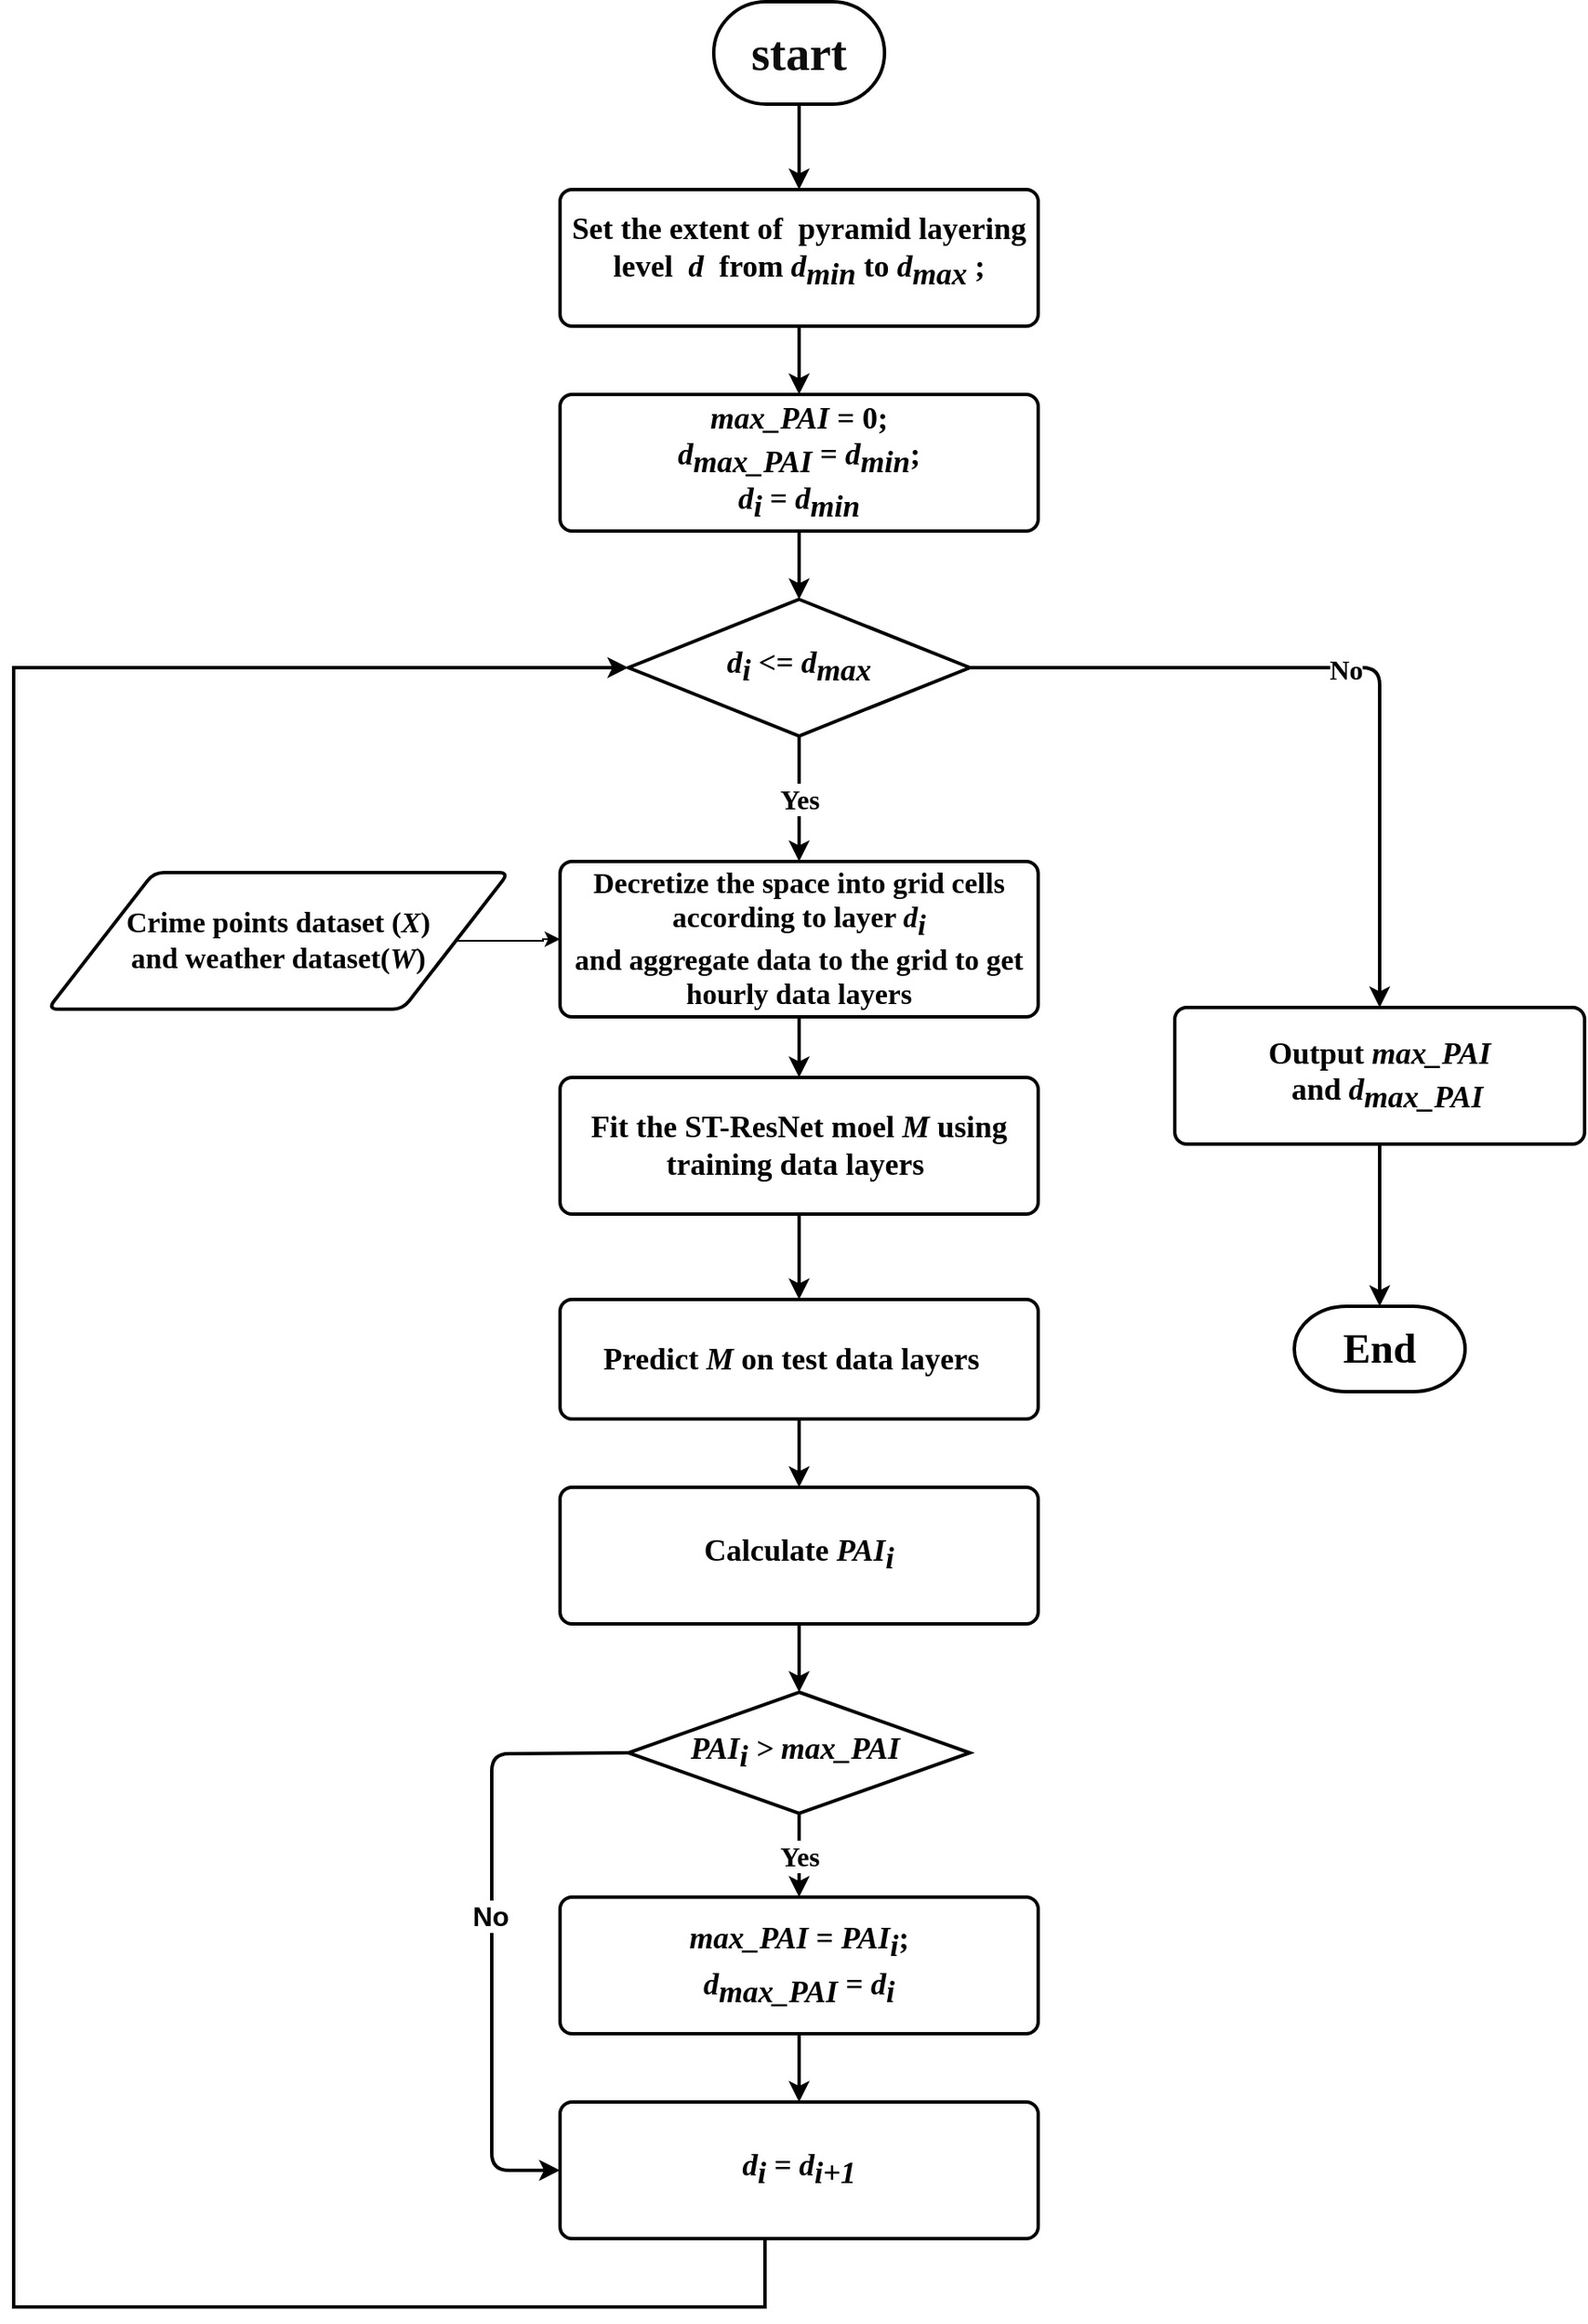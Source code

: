 <mxfile version="14.5.8" type="github">
  <diagram id="C5RBs43oDa-KdzZeNtuy" name="Page-1">
    <mxGraphModel dx="2249" dy="762" grid="1" gridSize="10" guides="1" tooltips="1" connect="1" arrows="1" fold="1" page="1" pageScale="1" pageWidth="827" pageHeight="1169" background="none" math="0" shadow="0">
      <root>
        <mxCell id="WIyWlLk6GJQsqaUBKTNV-0" />
        <mxCell id="WIyWlLk6GJQsqaUBKTNV-1" parent="WIyWlLk6GJQsqaUBKTNV-0" />
        <mxCell id="hjN7Fwfowrnle01kFaeb-0" value="start" style="strokeWidth=2;html=1;shape=mxgraph.flowchart.terminator;whiteSpace=wrap;fontSize=28;labelBackgroundColor=none;fontColor=#0D0D0D;fontFamily=Times New Roman;fontStyle=1" parent="WIyWlLk6GJQsqaUBKTNV-1" vertex="1">
          <mxGeometry x="210" y="90" width="100" height="60" as="geometry" />
        </mxCell>
        <mxCell id="hjN7Fwfowrnle01kFaeb-1" value="&lt;font style=&quot;font-size: 18px;&quot;&gt;&lt;br style=&quot;font-size: 18px;&quot;&gt;&lt;div style=&quot;font-size: 18px;&quot;&gt;&lt;span style=&quot;font-size: 18px;&quot;&gt;Set the extent of&amp;nbsp; pyramid layering level&amp;nbsp;&amp;nbsp;&lt;/span&gt;&lt;i style=&quot;font-size: 18px;&quot;&gt;d&amp;nbsp; &lt;/i&gt;&lt;span style=&quot;font-size: 18px;&quot;&gt;from &lt;i style=&quot;font-size: 18px;&quot;&gt;d&lt;sub style=&quot;font-size: 18px;&quot;&gt;min&lt;/sub&gt;&lt;/i&gt; to &lt;i style=&quot;font-size: 18px;&quot;&gt;d&lt;/i&gt;&lt;span style=&quot;font-style: italic; font-size: 18px;&quot;&gt;&lt;sub style=&quot;font-size: 18px;&quot;&gt;max&lt;/sub&gt;&amp;nbsp;&lt;/span&gt;;&lt;/span&gt;&lt;/div&gt;&lt;sup style=&quot;font-size: 18px;&quot;&gt;&lt;br style=&quot;font-size: 18px;&quot;&gt;&lt;/sup&gt;&lt;/font&gt;" style="rounded=1;whiteSpace=wrap;html=1;absoluteArcSize=1;arcSize=14;strokeWidth=2;fontFamily=Times New Roman;fontSize=18;align=center;fontStyle=1" parent="WIyWlLk6GJQsqaUBKTNV-1" vertex="1">
          <mxGeometry x="120" y="200" width="280" height="80" as="geometry" />
        </mxCell>
        <mxCell id="hjN7Fwfowrnle01kFaeb-10" style="edgeStyle=orthogonalEdgeStyle;rounded=0;orthogonalLoop=1;jettySize=auto;html=1;exitX=1;exitY=0.5;exitDx=0;exitDy=0;entryX=0;entryY=0.5;entryDx=0;entryDy=0;fontSize=16;fontFamily=Times New Roman;fontStyle=1" parent="WIyWlLk6GJQsqaUBKTNV-1" source="hjN7Fwfowrnle01kFaeb-2" target="hjN7Fwfowrnle01kFaeb-4" edge="1">
          <mxGeometry relative="1" as="geometry" />
        </mxCell>
        <mxCell id="hjN7Fwfowrnle01kFaeb-2" value="Crime points dataset (&lt;i style=&quot;font-size: 17px;&quot;&gt;X&lt;/i&gt;)&lt;br style=&quot;font-size: 17px;&quot;&gt;and weather dataset(&lt;i style=&quot;font-size: 17px;&quot;&gt;W&lt;/i&gt;)" style="shape=parallelogram;html=1;strokeWidth=2;perimeter=parallelogramPerimeter;whiteSpace=wrap;rounded=1;arcSize=12;size=0.23;fontSize=17;fontFamily=Times New Roman;fontStyle=1" parent="WIyWlLk6GJQsqaUBKTNV-1" vertex="1">
          <mxGeometry x="-180" y="600" width="270" height="80" as="geometry" />
        </mxCell>
        <mxCell id="hjN7Fwfowrnle01kFaeb-3" value="&lt;i style=&quot;font-size: 18px;&quot;&gt;max_PAI&lt;/i&gt;&lt;span style=&quot;font-size: 18px;&quot;&gt;&lt;i style=&quot;font-size: 18px;&quot;&gt;&amp;nbsp;&lt;/i&gt;= 0;&lt;/span&gt;&lt;br style=&quot;font-size: 18px;&quot;&gt;&lt;span style=&quot;font-size: 18px;&quot;&gt;&lt;div style=&quot;font-size: 18px;&quot;&gt;&lt;i style=&quot;font-size: 18px;&quot;&gt;d&lt;/i&gt;&lt;i style=&quot;font-size: 18px;&quot;&gt;&lt;sub style=&quot;font-size: 18px;&quot;&gt;max_PAI&amp;nbsp;&lt;/sub&gt;&lt;/i&gt;=&amp;nbsp;&lt;i style=&quot;font-size: 18px;&quot;&gt;d&lt;sub style=&quot;font-size: 18px;&quot;&gt;min&lt;/sub&gt;&lt;/i&gt;;&lt;/div&gt;&lt;div style=&quot;font-size: 18px;&quot;&gt;&lt;i style=&quot;font-size: 18px;&quot;&gt;d&lt;sub style=&quot;font-size: 18px;&quot;&gt;i&lt;/sub&gt; &lt;/i&gt;= &lt;i style=&quot;font-size: 18px;&quot;&gt;d&lt;sub style=&quot;font-size: 18px;&quot;&gt;min&lt;/sub&gt;&lt;/i&gt;&lt;/div&gt;&lt;/span&gt;" style="rounded=1;whiteSpace=wrap;html=1;absoluteArcSize=1;arcSize=14;strokeWidth=2;fontSize=18;fontFamily=Times New Roman;align=center;fontStyle=1" parent="WIyWlLk6GJQsqaUBKTNV-1" vertex="1">
          <mxGeometry x="120" y="320" width="280" height="80" as="geometry" />
        </mxCell>
        <mxCell id="hjN7Fwfowrnle01kFaeb-4" value="Decretize the space into grid cells according to layer &lt;i style=&quot;font-size: 17px;&quot;&gt;d&lt;sub style=&quot;font-size: 17px;&quot;&gt;i&lt;/sub&gt;&lt;/i&gt;&lt;br style=&quot;font-size: 17px;&quot;&gt;and aggregate data to the grid to get hourly data layers" style="rounded=1;whiteSpace=wrap;html=1;absoluteArcSize=1;arcSize=14;strokeWidth=2;fontSize=17;fontFamily=Times New Roman;fontStyle=1" parent="WIyWlLk6GJQsqaUBKTNV-1" vertex="1">
          <mxGeometry x="120" y="593.5" width="280" height="91" as="geometry" />
        </mxCell>
        <mxCell id="hjN7Fwfowrnle01kFaeb-5" value="Fit the ST-ResNet moel &lt;i style=&quot;font-size: 18px;&quot;&gt;M&lt;/i&gt; using training data layers&amp;nbsp;" style="rounded=1;whiteSpace=wrap;html=1;absoluteArcSize=1;arcSize=14;strokeWidth=2;fontSize=18;fontFamily=Times New Roman;fontStyle=1" parent="WIyWlLk6GJQsqaUBKTNV-1" vertex="1">
          <mxGeometry x="120" y="720" width="280" height="80" as="geometry" />
        </mxCell>
        <mxCell id="hjN7Fwfowrnle01kFaeb-6" value="Predict &lt;i style=&quot;font-size: 18px;&quot;&gt;M&lt;/i&gt; on test data layers&amp;nbsp;&amp;nbsp;" style="rounded=1;whiteSpace=wrap;html=1;absoluteArcSize=1;arcSize=14;strokeWidth=2;fontSize=18;fontFamily=Times New Roman;fontStyle=1" parent="WIyWlLk6GJQsqaUBKTNV-1" vertex="1">
          <mxGeometry x="120" y="850" width="280" height="70" as="geometry" />
        </mxCell>
        <mxCell id="hjN7Fwfowrnle01kFaeb-7" value="Calculate&amp;nbsp;&lt;span style=&quot;font-size: 18px;&quot;&gt;&lt;i style=&quot;font-size: 18px;&quot;&gt;PAI&lt;sub style=&quot;font-size: 18px;&quot;&gt;i&lt;/sub&gt;&lt;/i&gt;&lt;/span&gt;" style="rounded=1;whiteSpace=wrap;html=1;absoluteArcSize=1;arcSize=14;strokeWidth=2;fontSize=18;fontFamily=Times New Roman;fontStyle=1" parent="WIyWlLk6GJQsqaUBKTNV-1" vertex="1">
          <mxGeometry x="120" y="960" width="280" height="80" as="geometry" />
        </mxCell>
        <mxCell id="hjN7Fwfowrnle01kFaeb-11" value="" style="endArrow=classic;html=1;fontSize=16;exitX=0.5;exitY=1;exitDx=0;exitDy=0;exitPerimeter=0;entryX=0.5;entryY=0;entryDx=0;entryDy=0;fontFamily=Times New Roman;fontStyle=1;strokeWidth=2;" parent="WIyWlLk6GJQsqaUBKTNV-1" source="hjN7Fwfowrnle01kFaeb-0" target="hjN7Fwfowrnle01kFaeb-1" edge="1">
          <mxGeometry width="50" height="50" relative="1" as="geometry">
            <mxPoint x="160" y="420" as="sourcePoint" />
            <mxPoint x="210" y="370" as="targetPoint" />
          </mxGeometry>
        </mxCell>
        <mxCell id="hjN7Fwfowrnle01kFaeb-12" value="" style="endArrow=classic;html=1;fontSize=16;exitX=0.5;exitY=1;exitDx=0;exitDy=0;entryX=0.5;entryY=0;entryDx=0;entryDy=0;fontFamily=Times New Roman;fontStyle=1;strokeWidth=2;" parent="WIyWlLk6GJQsqaUBKTNV-1" source="hjN7Fwfowrnle01kFaeb-1" target="hjN7Fwfowrnle01kFaeb-3" edge="1">
          <mxGeometry width="50" height="50" relative="1" as="geometry">
            <mxPoint x="160" y="420" as="sourcePoint" />
            <mxPoint x="210" y="370" as="targetPoint" />
          </mxGeometry>
        </mxCell>
        <mxCell id="hjN7Fwfowrnle01kFaeb-13" value="" style="endArrow=classic;html=1;fontSize=16;exitX=0.5;exitY=1;exitDx=0;exitDy=0;fontFamily=Times New Roman;fontStyle=1;strokeWidth=2;" parent="WIyWlLk6GJQsqaUBKTNV-1" source="hjN7Fwfowrnle01kFaeb-3" target="YA9H4fB15c2VrXf1QAoc-0" edge="1">
          <mxGeometry width="50" height="50" relative="1" as="geometry">
            <mxPoint x="160" y="500" as="sourcePoint" />
            <mxPoint x="410" y="430" as="targetPoint" />
          </mxGeometry>
        </mxCell>
        <mxCell id="hjN7Fwfowrnle01kFaeb-14" value="" style="endArrow=classic;html=1;fontSize=16;entryX=0.5;entryY=0;entryDx=0;entryDy=0;exitX=0.5;exitY=1;exitDx=0;exitDy=0;fontFamily=Times New Roman;fontStyle=1;strokeWidth=2;" parent="WIyWlLk6GJQsqaUBKTNV-1" source="hjN7Fwfowrnle01kFaeb-4" target="hjN7Fwfowrnle01kFaeb-5" edge="1">
          <mxGeometry width="50" height="50" relative="1" as="geometry">
            <mxPoint x="230" y="560" as="sourcePoint" />
            <mxPoint x="210" y="530" as="targetPoint" />
          </mxGeometry>
        </mxCell>
        <mxCell id="hjN7Fwfowrnle01kFaeb-15" value="" style="endArrow=classic;html=1;fontSize=16;entryX=0.5;entryY=0;entryDx=0;entryDy=0;exitX=0.5;exitY=1;exitDx=0;exitDy=0;fontFamily=Times New Roman;fontStyle=1;strokeWidth=2;" parent="WIyWlLk6GJQsqaUBKTNV-1" source="hjN7Fwfowrnle01kFaeb-5" target="hjN7Fwfowrnle01kFaeb-6" edge="1">
          <mxGeometry width="50" height="50" relative="1" as="geometry">
            <mxPoint x="220" y="690" as="sourcePoint" />
            <mxPoint x="210" y="700" as="targetPoint" />
          </mxGeometry>
        </mxCell>
        <mxCell id="hjN7Fwfowrnle01kFaeb-16" value="" style="endArrow=classic;html=1;fontSize=16;exitX=0.5;exitY=1;exitDx=0;exitDy=0;entryX=0.5;entryY=0;entryDx=0;entryDy=0;fontFamily=Times New Roman;fontStyle=1;strokeWidth=2;" parent="WIyWlLk6GJQsqaUBKTNV-1" source="hjN7Fwfowrnle01kFaeb-6" target="hjN7Fwfowrnle01kFaeb-7" edge="1">
          <mxGeometry width="50" height="50" relative="1" as="geometry">
            <mxPoint x="160" y="830" as="sourcePoint" />
            <mxPoint x="210" y="780" as="targetPoint" />
          </mxGeometry>
        </mxCell>
        <mxCell id="YA9H4fB15c2VrXf1QAoc-7" style="edgeStyle=orthogonalEdgeStyle;rounded=0;orthogonalLoop=1;jettySize=auto;html=1;entryX=0;entryY=0.5;entryDx=0;entryDy=0;exitX=0.5;exitY=1;exitDx=0;exitDy=0;fontSize=16;fontStyle=1;strokeWidth=2;" parent="WIyWlLk6GJQsqaUBKTNV-1" source="YA9H4fB15c2VrXf1QAoc-8" target="YA9H4fB15c2VrXf1QAoc-0" edge="1">
          <mxGeometry relative="1" as="geometry">
            <mxPoint x="-200" y="430" as="targetPoint" />
            <mxPoint x="10" y="1380" as="sourcePoint" />
            <Array as="points">
              <mxPoint x="240" y="1400" />
              <mxPoint x="240" y="1440" />
              <mxPoint x="-200" y="1440" />
              <mxPoint x="-200" y="480" />
            </Array>
          </mxGeometry>
        </mxCell>
        <mxCell id="hjN7Fwfowrnle01kFaeb-18" value="&lt;i style=&quot;font-size: 18px;&quot;&gt;PAI&lt;sub style=&quot;font-size: 18px;&quot;&gt;i&amp;nbsp;&lt;/sub&gt;&amp;gt;&amp;nbsp;&lt;/i&gt;&lt;i style=&quot;font-size: 18px;&quot;&gt;max_PAI&lt;/i&gt;&lt;i style=&quot;font-size: 18px;&quot;&gt;&lt;sub style=&quot;font-size: 18px;&quot;&gt;&amp;nbsp;&lt;/sub&gt;&lt;/i&gt;" style="strokeWidth=2;html=1;shape=mxgraph.flowchart.decision;whiteSpace=wrap;fontSize=18;fontFamily=Times New Roman;fontStyle=1" parent="WIyWlLk6GJQsqaUBKTNV-1" vertex="1">
          <mxGeometry x="160" y="1080" width="200" height="71" as="geometry" />
        </mxCell>
        <mxCell id="hjN7Fwfowrnle01kFaeb-19" value="" style="endArrow=classic;html=1;fontSize=16;exitX=0.5;exitY=1;exitDx=0;exitDy=0;fontFamily=Times New Roman;entryX=0.5;entryY=0;entryDx=0;entryDy=0;entryPerimeter=0;fontStyle=1;strokeWidth=2;" parent="WIyWlLk6GJQsqaUBKTNV-1" source="hjN7Fwfowrnle01kFaeb-7" target="hjN7Fwfowrnle01kFaeb-18" edge="1">
          <mxGeometry width="50" height="50" relative="1" as="geometry">
            <mxPoint x="160" y="1000" as="sourcePoint" />
            <mxPoint x="390" y="1060" as="targetPoint" />
          </mxGeometry>
        </mxCell>
        <mxCell id="hjN7Fwfowrnle01kFaeb-20" value="" style="endArrow=classic;html=1;fontSize=16;exitX=0.5;exitY=1;exitDx=0;exitDy=0;exitPerimeter=0;fontFamily=Times New Roman;entryX=0.5;entryY=0;entryDx=0;entryDy=0;fontStyle=1;strokeWidth=2;" parent="WIyWlLk6GJQsqaUBKTNV-1" source="hjN7Fwfowrnle01kFaeb-18" target="YA9H4fB15c2VrXf1QAoc-5" edge="1">
          <mxGeometry relative="1" as="geometry">
            <mxPoint x="110" y="1131" as="sourcePoint" />
            <mxPoint x="240" y="1240" as="targetPoint" />
          </mxGeometry>
        </mxCell>
        <mxCell id="hjN7Fwfowrnle01kFaeb-21" value="Yes" style="edgeLabel;resizable=0;html=1;align=center;verticalAlign=middle;fontFamily=Times New Roman;fontSize=16;fontStyle=1" parent="hjN7Fwfowrnle01kFaeb-20" connectable="0" vertex="1">
          <mxGeometry relative="1" as="geometry" />
        </mxCell>
        <mxCell id="hjN7Fwfowrnle01kFaeb-23" value="" style="endArrow=classic;html=1;fontSize=16;fontFamily=Times New Roman;exitX=1;exitY=0.5;exitDx=0;exitDy=0;entryX=0.5;entryY=0;entryDx=0;entryDy=0;fontStyle=1;strokeWidth=2;" parent="WIyWlLk6GJQsqaUBKTNV-1" source="YA9H4fB15c2VrXf1QAoc-0" target="YA9H4fB15c2VrXf1QAoc-14" edge="1">
          <mxGeometry relative="1" as="geometry">
            <mxPoint x="420" y="350" as="sourcePoint" />
            <mxPoint x="520" y="760" as="targetPoint" />
            <Array as="points">
              <mxPoint x="600" y="480" />
            </Array>
          </mxGeometry>
        </mxCell>
        <mxCell id="hjN7Fwfowrnle01kFaeb-24" value="No" style="edgeLabel;resizable=0;html=1;align=center;verticalAlign=middle;fontFamily=Times New Roman;fontSize=16;fontStyle=1" parent="hjN7Fwfowrnle01kFaeb-23" connectable="0" vertex="1">
          <mxGeometry relative="1" as="geometry">
            <mxPoint y="1" as="offset" />
          </mxGeometry>
        </mxCell>
        <mxCell id="hjN7Fwfowrnle01kFaeb-26" value="End" style="strokeWidth=2;html=1;shape=mxgraph.flowchart.terminator;whiteSpace=wrap;fontSize=24;fontFamily=Times New Roman;fontStyle=1" parent="WIyWlLk6GJQsqaUBKTNV-1" vertex="1">
          <mxGeometry x="550" y="854" width="100" height="50" as="geometry" />
        </mxCell>
        <mxCell id="YA9H4fB15c2VrXf1QAoc-0" value="&lt;font face=&quot;Times New Roman&quot; style=&quot;font-size: 18px;&quot;&gt;&lt;i style=&quot;font-size: 18px;&quot;&gt;d&lt;sub style=&quot;font-size: 18px;&quot;&gt;i&amp;nbsp;&lt;/sub&gt;&lt;/i&gt;&amp;lt;=&amp;nbsp;&lt;i style=&quot;font-size: 18px;&quot;&gt;d&lt;sub style=&quot;font-size: 18px;&quot;&gt;max&lt;/sub&gt;&lt;/i&gt;&lt;/font&gt;" style="rhombus;whiteSpace=wrap;html=1;fontSize=18;fontStyle=1;strokeWidth=2;" parent="WIyWlLk6GJQsqaUBKTNV-1" vertex="1">
          <mxGeometry x="160" y="440" width="200" height="80" as="geometry" />
        </mxCell>
        <mxCell id="YA9H4fB15c2VrXf1QAoc-1" value="" style="endArrow=classic;html=1;fontSize=16;exitX=0.5;exitY=1;exitDx=0;exitDy=0;fontFamily=Times New Roman;fontStyle=1;strokeWidth=2;" parent="WIyWlLk6GJQsqaUBKTNV-1" source="YA9H4fB15c2VrXf1QAoc-0" target="hjN7Fwfowrnle01kFaeb-4" edge="1">
          <mxGeometry relative="1" as="geometry">
            <mxPoint x="359.31" y="898" as="sourcePoint" />
            <mxPoint x="359.31" y="959" as="targetPoint" />
          </mxGeometry>
        </mxCell>
        <mxCell id="YA9H4fB15c2VrXf1QAoc-2" value="Yes" style="edgeLabel;resizable=0;html=1;align=center;verticalAlign=middle;fontFamily=Times New Roman;fontSize=16;fontStyle=1" parent="YA9H4fB15c2VrXf1QAoc-1" connectable="0" vertex="1">
          <mxGeometry relative="1" as="geometry" />
        </mxCell>
        <mxCell id="YA9H4fB15c2VrXf1QAoc-5" value="&lt;i style=&quot;font-size: 18px;&quot;&gt;max_PAI&lt;/i&gt;&lt;span style=&quot;font-size: 18px;&quot;&gt;&lt;i style=&quot;font-size: 18px;&quot;&gt;&amp;nbsp;&lt;/i&gt;=&amp;nbsp;&lt;/span&gt;&lt;i style=&quot;font-size: 18px;&quot;&gt;PAI&lt;sub style=&quot;font-size: 18px;&quot;&gt;i&lt;/sub&gt;&lt;/i&gt;&lt;span style=&quot;font-size: 18px;&quot;&gt;;&lt;/span&gt;&lt;br style=&quot;font-size: 18px;&quot;&gt;&lt;span style=&quot;font-size: 18px;&quot;&gt;&lt;i style=&quot;font-size: 18px;&quot;&gt;d&lt;/i&gt;&lt;i style=&quot;font-size: 18px;&quot;&gt;&lt;sub style=&quot;font-size: 18px;&quot;&gt;max_PAI&amp;nbsp;&lt;/sub&gt;&lt;/i&gt;=&amp;nbsp;&lt;i style=&quot;font-size: 18px;&quot;&gt;d&lt;sub style=&quot;font-size: 18px;&quot;&gt;i&lt;/sub&gt;&lt;/i&gt;&lt;/span&gt;&lt;span style=&quot;font-size: 18px;&quot;&gt;&lt;i style=&quot;font-size: 18px;&quot;&gt;&lt;sub style=&quot;font-size: 18px;&quot;&gt;&lt;br style=&quot;font-size: 18px;&quot;&gt;&lt;/sub&gt;&lt;/i&gt;&lt;/span&gt;" style="rounded=1;whiteSpace=wrap;html=1;absoluteArcSize=1;arcSize=14;strokeWidth=2;fontSize=18;fontFamily=Times New Roman;fontStyle=1" parent="WIyWlLk6GJQsqaUBKTNV-1" vertex="1">
          <mxGeometry x="120" y="1200" width="280" height="80" as="geometry" />
        </mxCell>
        <mxCell id="YA9H4fB15c2VrXf1QAoc-8" value="&lt;span style=&quot;font-size: 18px&quot;&gt;&lt;i style=&quot;font-size: 18px&quot;&gt;d&lt;sub style=&quot;font-size: 18px&quot;&gt;i&amp;nbsp;&lt;/sub&gt;= d&lt;sub style=&quot;font-size: 18px&quot;&gt;i+1&lt;/sub&gt;&lt;br style=&quot;font-size: 18px&quot;&gt;&lt;/i&gt;&lt;/span&gt;" style="rounded=1;whiteSpace=wrap;html=1;absoluteArcSize=1;arcSize=14;strokeWidth=2;fontSize=18;fontFamily=Times New Roman;fontStyle=1" parent="WIyWlLk6GJQsqaUBKTNV-1" vertex="1">
          <mxGeometry x="120" y="1320" width="280" height="80" as="geometry" />
        </mxCell>
        <mxCell id="YA9H4fB15c2VrXf1QAoc-9" value="" style="endArrow=classic;html=1;exitX=0.5;exitY=1;exitDx=0;exitDy=0;fontSize=16;fontStyle=1;strokeWidth=2;" parent="WIyWlLk6GJQsqaUBKTNV-1" source="YA9H4fB15c2VrXf1QAoc-5" target="YA9H4fB15c2VrXf1QAoc-8" edge="1">
          <mxGeometry width="50" height="50" relative="1" as="geometry">
            <mxPoint x="240" y="1420" as="sourcePoint" />
            <mxPoint x="290" y="1370" as="targetPoint" />
          </mxGeometry>
        </mxCell>
        <mxCell id="YA9H4fB15c2VrXf1QAoc-11" value="" style="endArrow=classic;html=1;exitX=0;exitY=0.5;exitDx=0;exitDy=0;exitPerimeter=0;entryX=0;entryY=0.5;entryDx=0;entryDy=0;fontSize=16;fontStyle=1;strokeWidth=2;" parent="WIyWlLk6GJQsqaUBKTNV-1" source="hjN7Fwfowrnle01kFaeb-18" target="YA9H4fB15c2VrXf1QAoc-8" edge="1">
          <mxGeometry relative="1" as="geometry">
            <mxPoint x="160" y="1260" as="sourcePoint" />
            <mxPoint x="240" y="1320" as="targetPoint" />
            <Array as="points">
              <mxPoint x="80" y="1116" />
              <mxPoint x="80" y="1360" />
            </Array>
          </mxGeometry>
        </mxCell>
        <mxCell id="YA9H4fB15c2VrXf1QAoc-13" value="No" style="edgeLabel;html=1;align=center;verticalAlign=middle;resizable=0;points=[];fontSize=16;fontStyle=1" parent="YA9H4fB15c2VrXf1QAoc-11" vertex="1" connectable="0">
          <mxGeometry x="-0.042" y="-1" relative="1" as="geometry">
            <mxPoint as="offset" />
          </mxGeometry>
        </mxCell>
        <mxCell id="YA9H4fB15c2VrXf1QAoc-14" value="Output&amp;nbsp;&lt;i style=&quot;font-size: 18px;&quot;&gt;max_PAI&lt;/i&gt;&lt;br style=&quot;font-size: 18px;&quot;&gt;&amp;nbsp; and&amp;nbsp;&lt;i style=&quot;font-size: 18px;&quot;&gt;d&lt;/i&gt;&lt;i style=&quot;font-size: 18px;&quot;&gt;&lt;sub style=&quot;font-size: 18px;&quot;&gt;max_PAI&lt;/sub&gt;&lt;/i&gt;" style="rounded=1;whiteSpace=wrap;html=1;absoluteArcSize=1;arcSize=14;strokeWidth=2;fontSize=18;fontFamily=Times New Roman;fontStyle=1" parent="WIyWlLk6GJQsqaUBKTNV-1" vertex="1">
          <mxGeometry x="480" y="679" width="240" height="80" as="geometry" />
        </mxCell>
        <mxCell id="YA9H4fB15c2VrXf1QAoc-15" value="" style="endArrow=classic;html=1;exitX=0.5;exitY=1;exitDx=0;exitDy=0;entryX=0.5;entryY=0;entryDx=0;entryDy=0;entryPerimeter=0;fontSize=16;fontStyle=1;strokeWidth=2;" parent="WIyWlLk6GJQsqaUBKTNV-1" source="YA9H4fB15c2VrXf1QAoc-14" target="hjN7Fwfowrnle01kFaeb-26" edge="1">
          <mxGeometry width="50" height="50" relative="1" as="geometry">
            <mxPoint x="520" y="910" as="sourcePoint" />
            <mxPoint x="570" y="860" as="targetPoint" />
          </mxGeometry>
        </mxCell>
      </root>
    </mxGraphModel>
  </diagram>
</mxfile>
